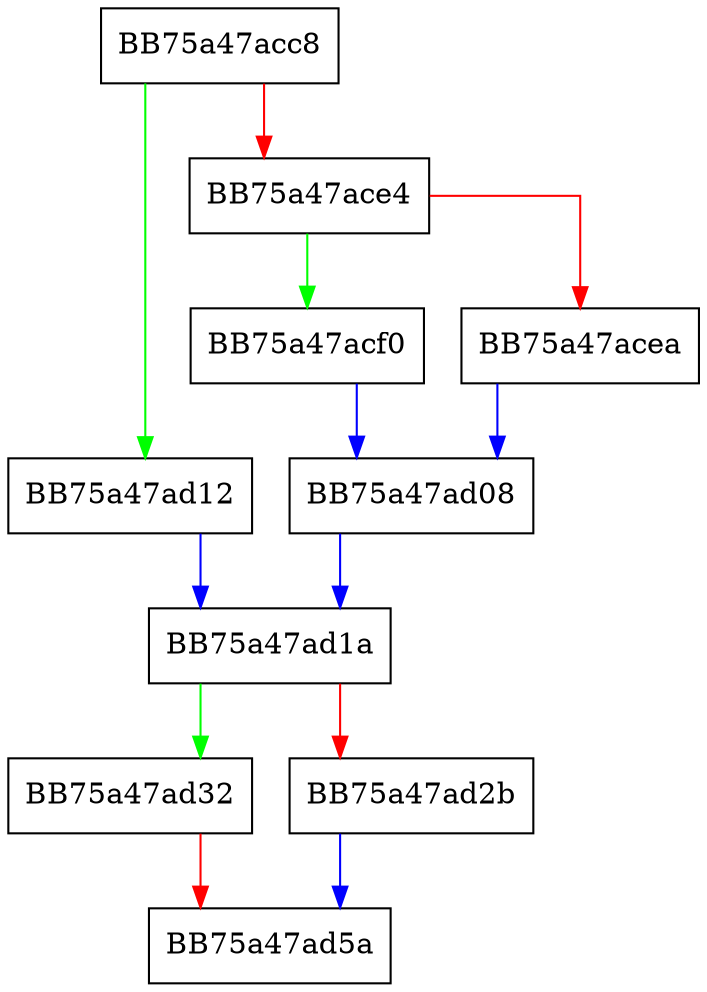 digraph sqlite3VdbeSorterRowkey {
  node [shape="box"];
  graph [splines=ortho];
  BB75a47acc8 -> BB75a47ad12 [color="green"];
  BB75a47acc8 -> BB75a47ace4 [color="red"];
  BB75a47ace4 -> BB75a47acf0 [color="green"];
  BB75a47ace4 -> BB75a47acea [color="red"];
  BB75a47acea -> BB75a47ad08 [color="blue"];
  BB75a47acf0 -> BB75a47ad08 [color="blue"];
  BB75a47ad08 -> BB75a47ad1a [color="blue"];
  BB75a47ad12 -> BB75a47ad1a [color="blue"];
  BB75a47ad1a -> BB75a47ad32 [color="green"];
  BB75a47ad1a -> BB75a47ad2b [color="red"];
  BB75a47ad2b -> BB75a47ad5a [color="blue"];
  BB75a47ad32 -> BB75a47ad5a [color="red"];
}